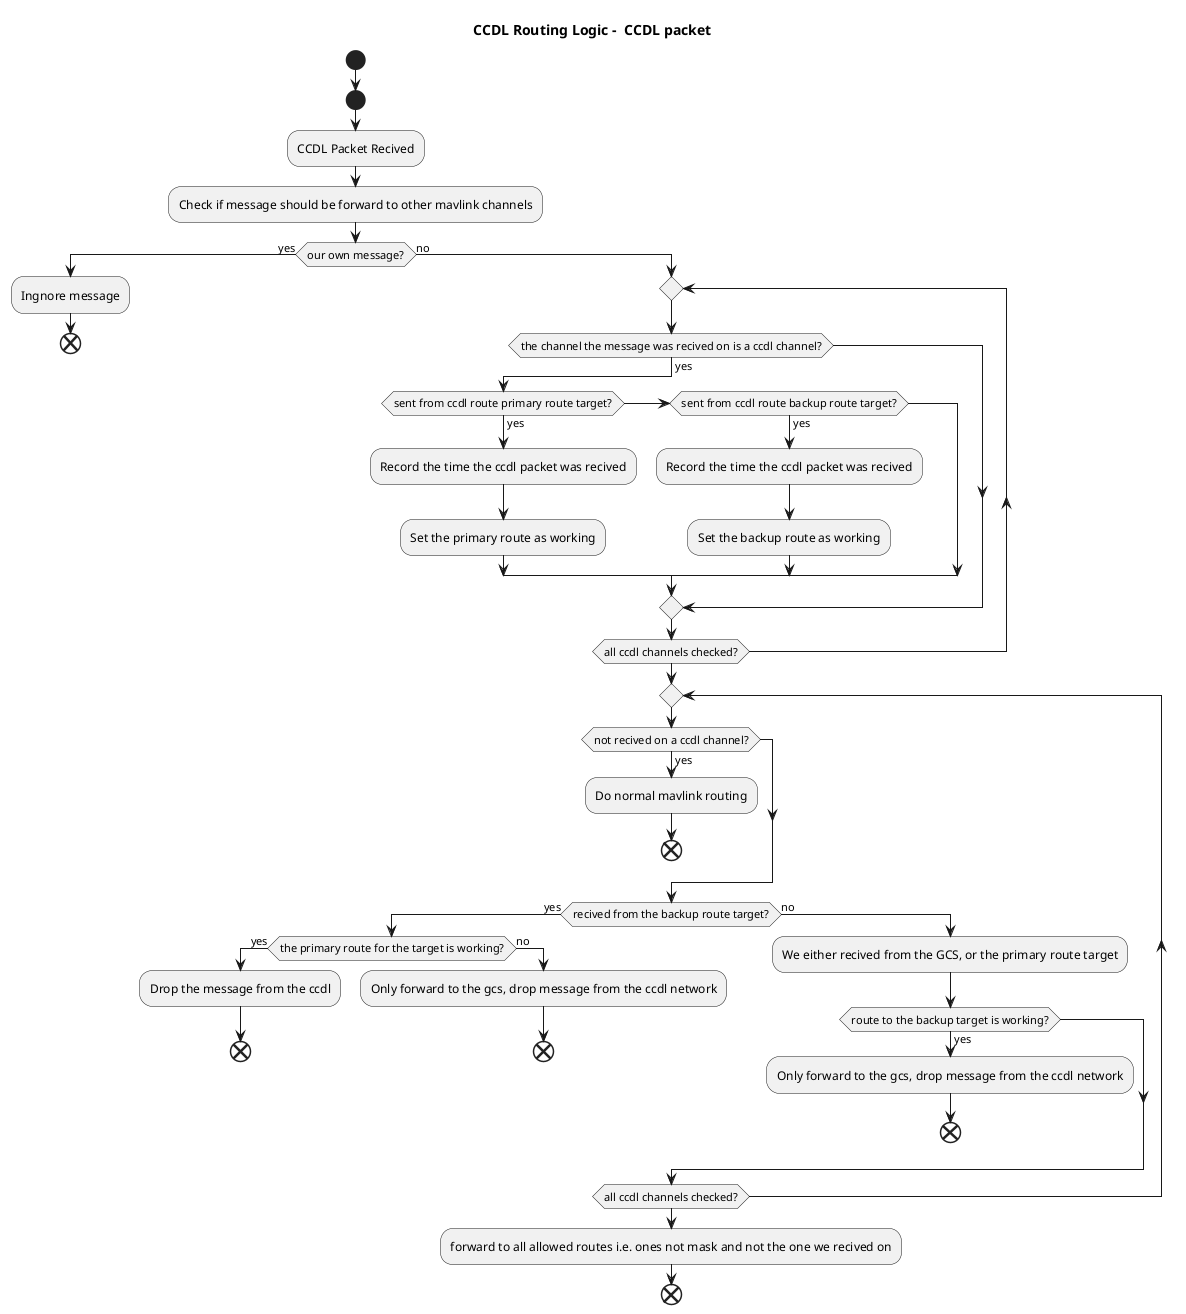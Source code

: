 @startuml ccdl_routing_ccdl_packet

title "CCDL Routing Logic -  CCDL packet"

start
start
:CCDL Packet Recived;
:Check if message should be forward to other mavlink channels;
if (our own message?) then (yes)
    :Ingnore message;
    end
else (no)
    repeat
        if (the channel the message was recived on is a ccdl channel?) then (yes)
            if (sent from ccdl route primary route target?) then (yes)
                :Record the time the ccdl packet was recived;
                :Set the primary route as working;
            elseif (sent from ccdl route backup route target?) then (yes)
                :Record the time the ccdl packet was recived;
                :Set the backup route as working;
            endif
        endif
    repeat while (all ccdl channels checked?)
    repeat
        if (not recived on a ccdl channel?) then (yes)
            :Do normal mavlink routing;
            end
        endif
        if (recived from the backup route target?) then (yes)
            if (the primary route for the target is working?) then (yes)
                :Drop the message from the ccdl;
                end
            else (no)
                :Only forward to the gcs, drop message from the ccdl network;
                end
            endif
        else (no)
            :We either recived from the GCS, or the primary route target;
            if (route to the backup target is working?) then (yes)
                :Only forward to the gcs, drop message from the ccdl network;
                end
            endif
        endif
    repeat while (all ccdl channels checked?)
    :forward to all allowed routes i.e. ones not mask and not the one we recived on;
end

@enduml
